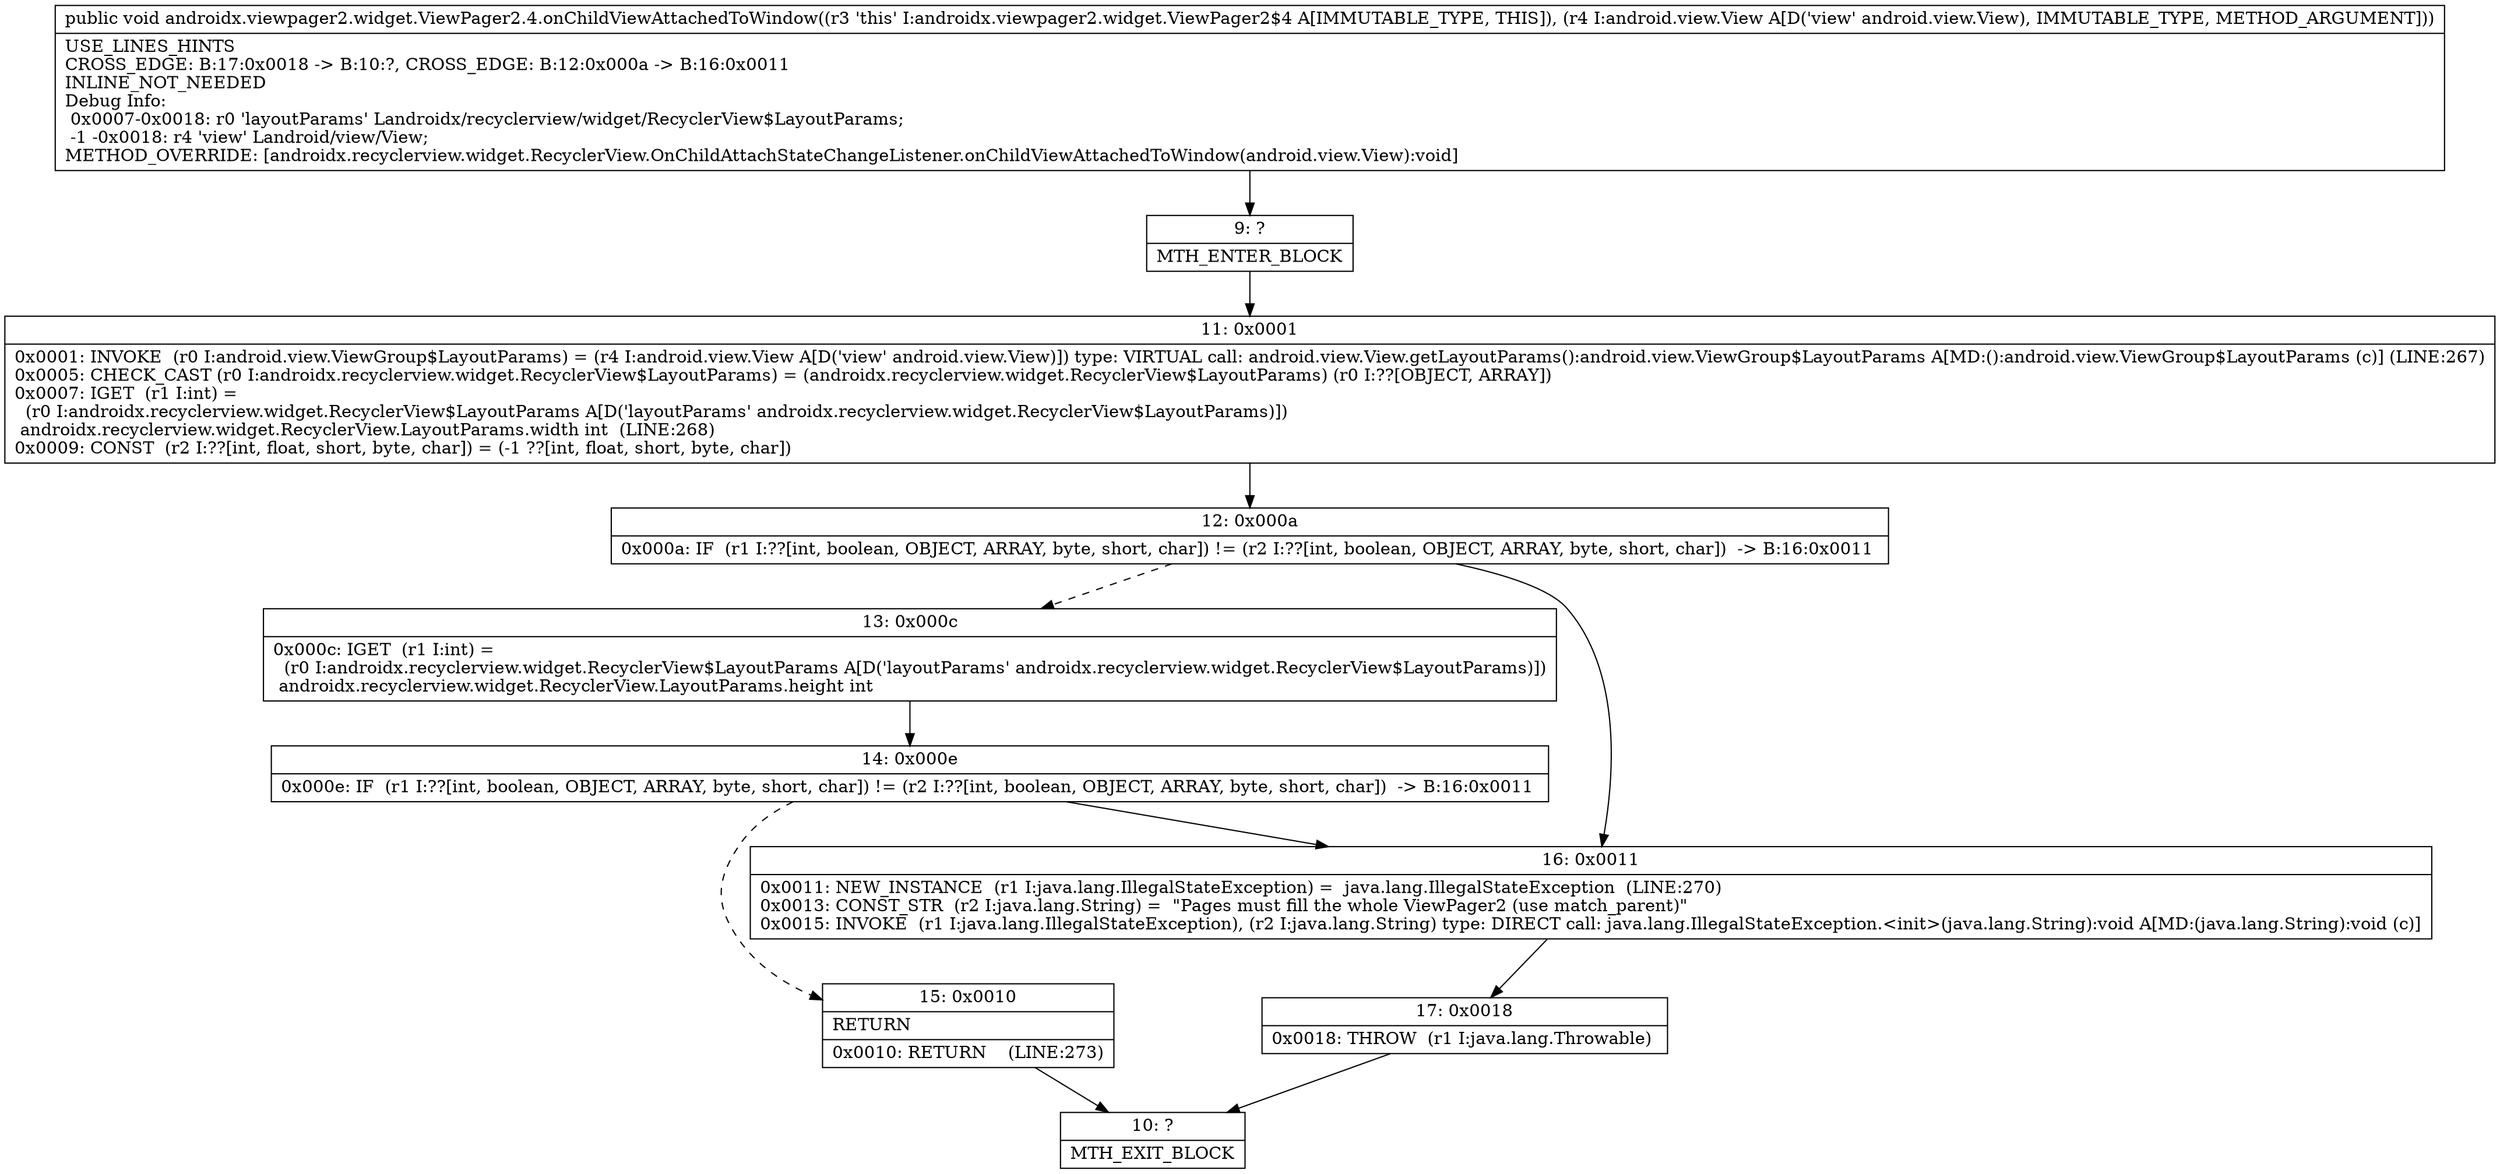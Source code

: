 digraph "CFG forandroidx.viewpager2.widget.ViewPager2.4.onChildViewAttachedToWindow(Landroid\/view\/View;)V" {
Node_9 [shape=record,label="{9\:\ ?|MTH_ENTER_BLOCK\l}"];
Node_11 [shape=record,label="{11\:\ 0x0001|0x0001: INVOKE  (r0 I:android.view.ViewGroup$LayoutParams) = (r4 I:android.view.View A[D('view' android.view.View)]) type: VIRTUAL call: android.view.View.getLayoutParams():android.view.ViewGroup$LayoutParams A[MD:():android.view.ViewGroup$LayoutParams (c)] (LINE:267)\l0x0005: CHECK_CAST (r0 I:androidx.recyclerview.widget.RecyclerView$LayoutParams) = (androidx.recyclerview.widget.RecyclerView$LayoutParams) (r0 I:??[OBJECT, ARRAY]) \l0x0007: IGET  (r1 I:int) = \l  (r0 I:androidx.recyclerview.widget.RecyclerView$LayoutParams A[D('layoutParams' androidx.recyclerview.widget.RecyclerView$LayoutParams)])\l androidx.recyclerview.widget.RecyclerView.LayoutParams.width int  (LINE:268)\l0x0009: CONST  (r2 I:??[int, float, short, byte, char]) = (\-1 ??[int, float, short, byte, char]) \l}"];
Node_12 [shape=record,label="{12\:\ 0x000a|0x000a: IF  (r1 I:??[int, boolean, OBJECT, ARRAY, byte, short, char]) != (r2 I:??[int, boolean, OBJECT, ARRAY, byte, short, char])  \-\> B:16:0x0011 \l}"];
Node_13 [shape=record,label="{13\:\ 0x000c|0x000c: IGET  (r1 I:int) = \l  (r0 I:androidx.recyclerview.widget.RecyclerView$LayoutParams A[D('layoutParams' androidx.recyclerview.widget.RecyclerView$LayoutParams)])\l androidx.recyclerview.widget.RecyclerView.LayoutParams.height int \l}"];
Node_14 [shape=record,label="{14\:\ 0x000e|0x000e: IF  (r1 I:??[int, boolean, OBJECT, ARRAY, byte, short, char]) != (r2 I:??[int, boolean, OBJECT, ARRAY, byte, short, char])  \-\> B:16:0x0011 \l}"];
Node_15 [shape=record,label="{15\:\ 0x0010|RETURN\l|0x0010: RETURN    (LINE:273)\l}"];
Node_10 [shape=record,label="{10\:\ ?|MTH_EXIT_BLOCK\l}"];
Node_16 [shape=record,label="{16\:\ 0x0011|0x0011: NEW_INSTANCE  (r1 I:java.lang.IllegalStateException) =  java.lang.IllegalStateException  (LINE:270)\l0x0013: CONST_STR  (r2 I:java.lang.String) =  \"Pages must fill the whole ViewPager2 (use match_parent)\" \l0x0015: INVOKE  (r1 I:java.lang.IllegalStateException), (r2 I:java.lang.String) type: DIRECT call: java.lang.IllegalStateException.\<init\>(java.lang.String):void A[MD:(java.lang.String):void (c)]\l}"];
Node_17 [shape=record,label="{17\:\ 0x0018|0x0018: THROW  (r1 I:java.lang.Throwable) \l}"];
MethodNode[shape=record,label="{public void androidx.viewpager2.widget.ViewPager2.4.onChildViewAttachedToWindow((r3 'this' I:androidx.viewpager2.widget.ViewPager2$4 A[IMMUTABLE_TYPE, THIS]), (r4 I:android.view.View A[D('view' android.view.View), IMMUTABLE_TYPE, METHOD_ARGUMENT]))  | USE_LINES_HINTS\lCROSS_EDGE: B:17:0x0018 \-\> B:10:?, CROSS_EDGE: B:12:0x000a \-\> B:16:0x0011\lINLINE_NOT_NEEDED\lDebug Info:\l  0x0007\-0x0018: r0 'layoutParams' Landroidx\/recyclerview\/widget\/RecyclerView$LayoutParams;\l  \-1 \-0x0018: r4 'view' Landroid\/view\/View;\lMETHOD_OVERRIDE: [androidx.recyclerview.widget.RecyclerView.OnChildAttachStateChangeListener.onChildViewAttachedToWindow(android.view.View):void]\l}"];
MethodNode -> Node_9;Node_9 -> Node_11;
Node_11 -> Node_12;
Node_12 -> Node_13[style=dashed];
Node_12 -> Node_16;
Node_13 -> Node_14;
Node_14 -> Node_15[style=dashed];
Node_14 -> Node_16;
Node_15 -> Node_10;
Node_16 -> Node_17;
Node_17 -> Node_10;
}

